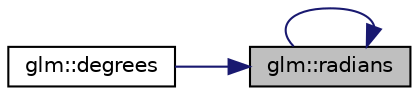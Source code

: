 digraph "glm::radians"
{
 // LATEX_PDF_SIZE
  edge [fontname="Helvetica",fontsize="10",labelfontname="Helvetica",labelfontsize="10"];
  node [fontname="Helvetica",fontsize="10",shape=record];
  rankdir="RL";
  Node1 [label="glm::radians",height=0.2,width=0.4,color="black", fillcolor="grey75", style="filled", fontcolor="black",tooltip=" "];
  Node1 -> Node2 [dir="back",color="midnightblue",fontsize="10",style="solid",fontname="Helvetica"];
  Node2 [label="glm::degrees",height=0.2,width=0.4,color="black", fillcolor="white", style="filled",URL="$namespaceglm.html#a8a6fe45ac1da0ac1023bab706a675413",tooltip=" "];
  Node1 -> Node1 [dir="back",color="midnightblue",fontsize="10",style="solid",fontname="Helvetica"];
}
